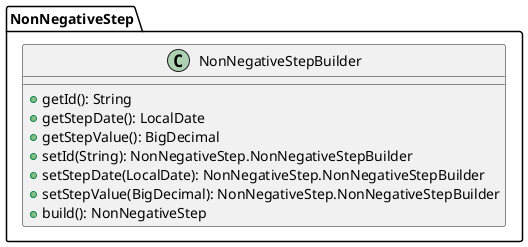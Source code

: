 @startuml

    class NonNegativeStep.NonNegativeStepBuilder [[NonNegativeStep.NonNegativeStepBuilder.html]] {
        +getId(): String
        +getStepDate(): LocalDate
        +getStepValue(): BigDecimal
        +setId(String): NonNegativeStep.NonNegativeStepBuilder
        +setStepDate(LocalDate): NonNegativeStep.NonNegativeStepBuilder
        +setStepValue(BigDecimal): NonNegativeStep.NonNegativeStepBuilder
        +build(): NonNegativeStep
    }

@enduml
